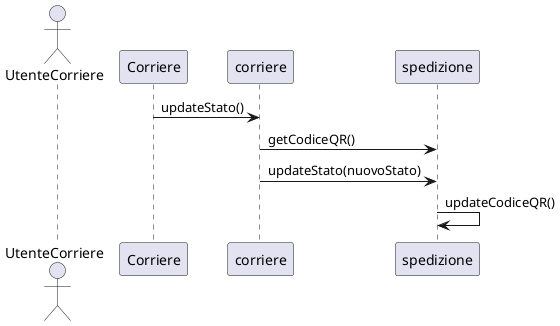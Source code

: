 @startuml

actor UtenteCorriere


Corriere -> corriere: updateStato()
corriere -> spedizione: getCodiceQR()
corriere -> spedizione: updateStato(nuovoStato)
spedizione -> spedizione: updateCodiceQR()

@enduml